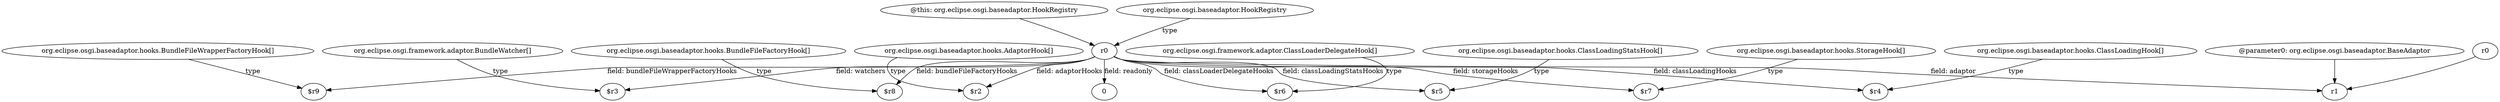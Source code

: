 digraph g {
0[label="r0"]
1[label="$r3"]
0->1[label="field: watchers"]
2[label="org.eclipse.osgi.baseadaptor.hooks.BundleFileFactoryHook[]"]
3[label="$r8"]
2->3[label="type"]
4[label="org.eclipse.osgi.baseadaptor.hooks.AdaptorHook[]"]
5[label="$r2"]
4->5[label="type"]
6[label="$r9"]
0->6[label="field: bundleFileWrapperFactoryHooks"]
7[label="$r7"]
0->7[label="field: storageHooks"]
8[label="@parameter0: org.eclipse.osgi.baseadaptor.BaseAdaptor"]
9[label="r1"]
8->9[label=""]
0->3[label="field: bundleFileFactoryHooks"]
10[label="@this: org.eclipse.osgi.baseadaptor.HookRegistry"]
10->0[label=""]
11[label="org.eclipse.osgi.baseadaptor.hooks.ClassLoadingStatsHook[]"]
12[label="$r5"]
11->12[label="type"]
13[label="$r4"]
0->13[label="field: classLoadingHooks"]
0->9[label="field: adaptor"]
14[label="0"]
0->14[label="field: readonly"]
0->12[label="field: classLoadingStatsHooks"]
15[label="org.eclipse.osgi.baseadaptor.hooks.BundleFileWrapperFactoryHook[]"]
15->6[label="type"]
16[label="org.eclipse.osgi.framework.adaptor.ClassLoaderDelegateHook[]"]
17[label="$r6"]
16->17[label="type"]
18[label="org.eclipse.osgi.baseadaptor.hooks.ClassLoadingHook[]"]
18->13[label="type"]
0->5[label="field: adaptorHooks"]
19[label="org.eclipse.osgi.baseadaptor.HookRegistry"]
19->0[label="type"]
20[label="org.eclipse.osgi.framework.adaptor.BundleWatcher[]"]
20->1[label="type"]
0->17[label="field: classLoaderDelegateHooks"]
21[label="org.eclipse.osgi.baseadaptor.hooks.StorageHook[]"]
21->7[label="type"]
22[label="r0"]
22->9[label=""]
}